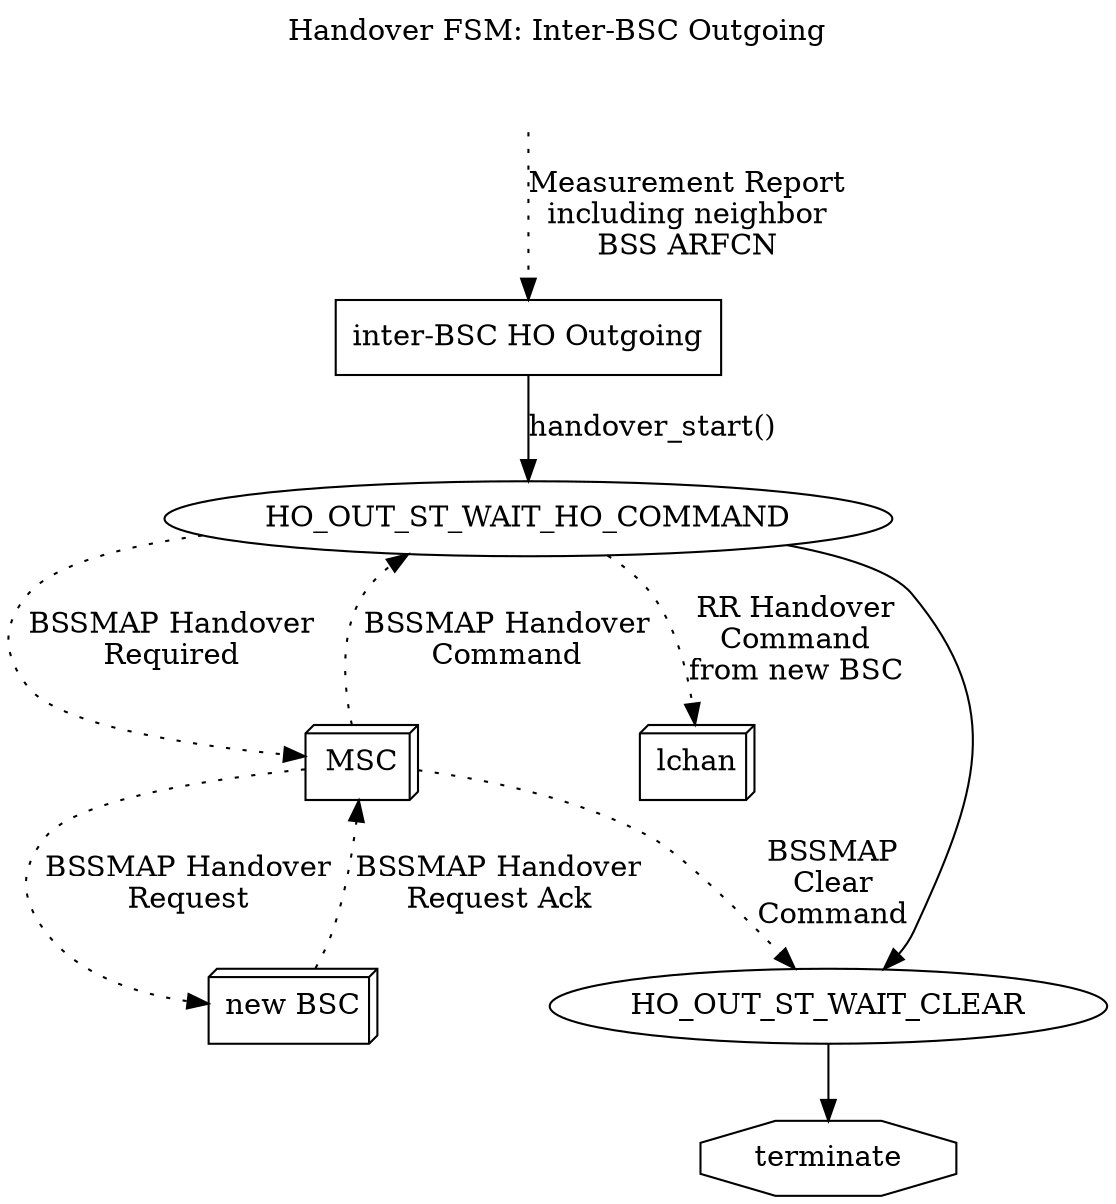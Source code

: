 digraph G {
rankdir=TB
labelloc=t; label="Handover FSM: Inter-BSC Outgoing"

	invisible [style=invisible]
	invisible -> ho_out [label="Measurement Report\nincluding neighbor\nBSS ARFCN",style=dotted]
        ho_out [label="inter-BSC HO Outgoing",shape=box]
        msc [label="MSC",shape=box3d]
	new_bsc [label="new BSC",shape=box3d]
	lchan [label="lchan",shape=box3d]
        terminate [shape=octagon]

	ho_out -> HO_OUT_ST_WAIT_HO_COMMAND [label="handover_start()"]
	HO_OUT_ST_WAIT_HO_COMMAND -> msc [label="BSSMAP Handover\nRequired",style=dotted]
	msc -> new_bsc [label="BSSMAP Handover\nRequest",style=dotted]
	new_bsc -> msc [label="BSSMAP Handover\nRequest Ack",style=dotted]
	msc -> HO_OUT_ST_WAIT_HO_COMMAND [label="BSSMAP Handover\nCommand",style=dotted]

	HO_OUT_ST_WAIT_HO_COMMAND -> lchan [label="RR Handover\nCommand\nfrom new BSC",style=dotted]

	HO_OUT_ST_WAIT_HO_COMMAND -> HO_OUT_ST_WAIT_CLEAR
	msc -> HO_OUT_ST_WAIT_CLEAR [label="BSSMAP\nClear\nCommand",style=dotted]

	HO_OUT_ST_WAIT_CLEAR -> terminate


}
